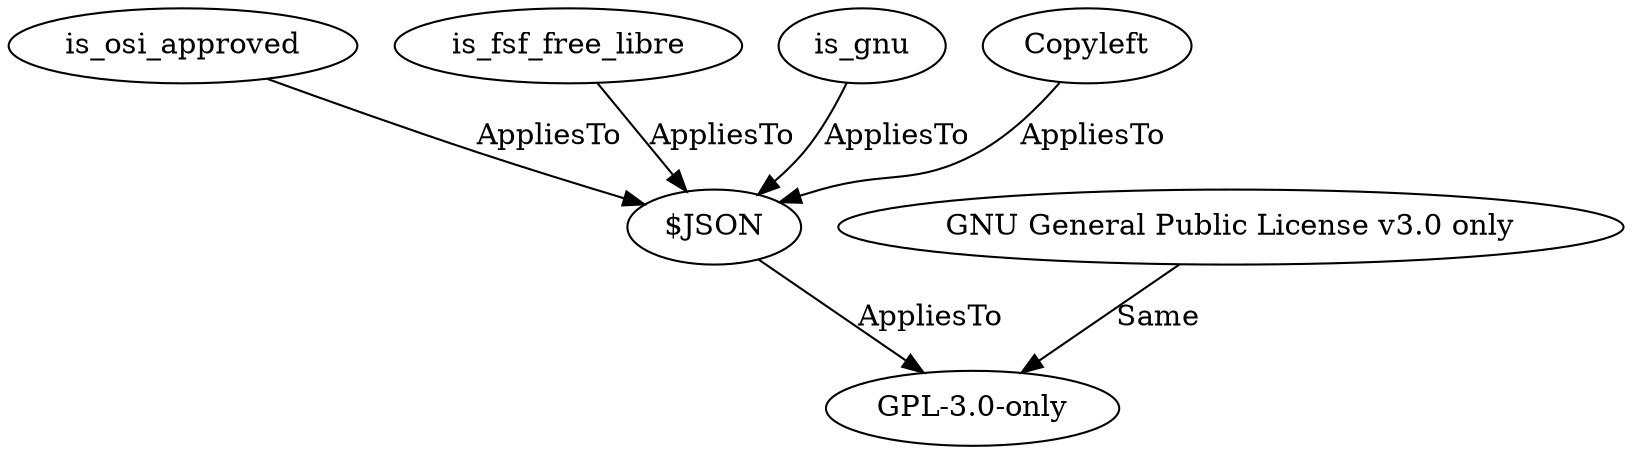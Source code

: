 digraph {
    3 [ label = "is_osi_approved" ]
    13 [ label = "is_fsf_free_libre" ]
    30 [ label = "is_gnu" ]
    31 [ label = "Copyleft" ]
    689 [ label = "GNU General Public License v3.0 only" ]
    694 [ label = "GPL-3.0-only" ]
    695 [ label = "$JSON" ]
    689 -> 694 [ label = "Same" ]
    695 -> 694 [ label = "AppliesTo" ]
    13 -> 695 [ label = "AppliesTo" ]
    30 -> 695 [ label = "AppliesTo" ]
    3 -> 695 [ label = "AppliesTo" ]
    31 -> 695 [ label = "AppliesTo" ]
}
